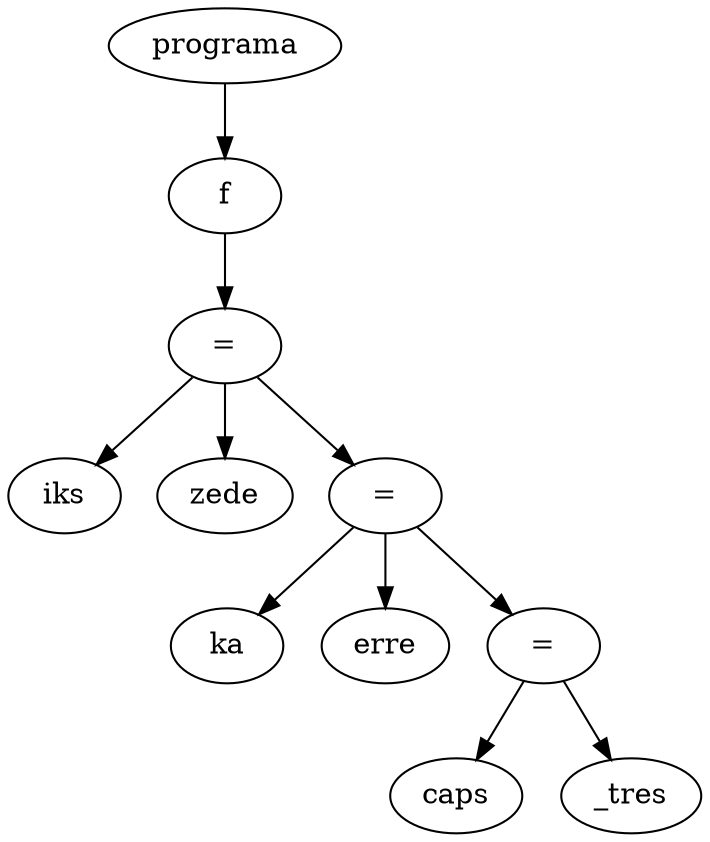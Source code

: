 digraph G {
node_0x14759d0 [label="programa"]
node_0x1475980 [label="f"]
node_0x14759d0 -> node_0x1475980
node_0x1475570 [label="="]
node_0x1475980 -> node_0x1475570
node_0x1475480 [label="iks"]
node_0x1475570 -> node_0x1475480
node_0x1475520 [label="zede"]
node_0x1475570 -> node_0x1475520
node_0x1475720 [label="="]
node_0x1475570 -> node_0x1475720
node_0x1475630 [label="ka"]
node_0x1475720 -> node_0x1475630
node_0x14756d0 [label="erre"]
node_0x1475720 -> node_0x14756d0
node_0x14758d0 [label="="]
node_0x1475720 -> node_0x14758d0
node_0x14757e0 [label="caps"]
node_0x14758d0 -> node_0x14757e0
node_0x1475880 [label="_tres"]
node_0x14758d0 -> node_0x1475880
}
